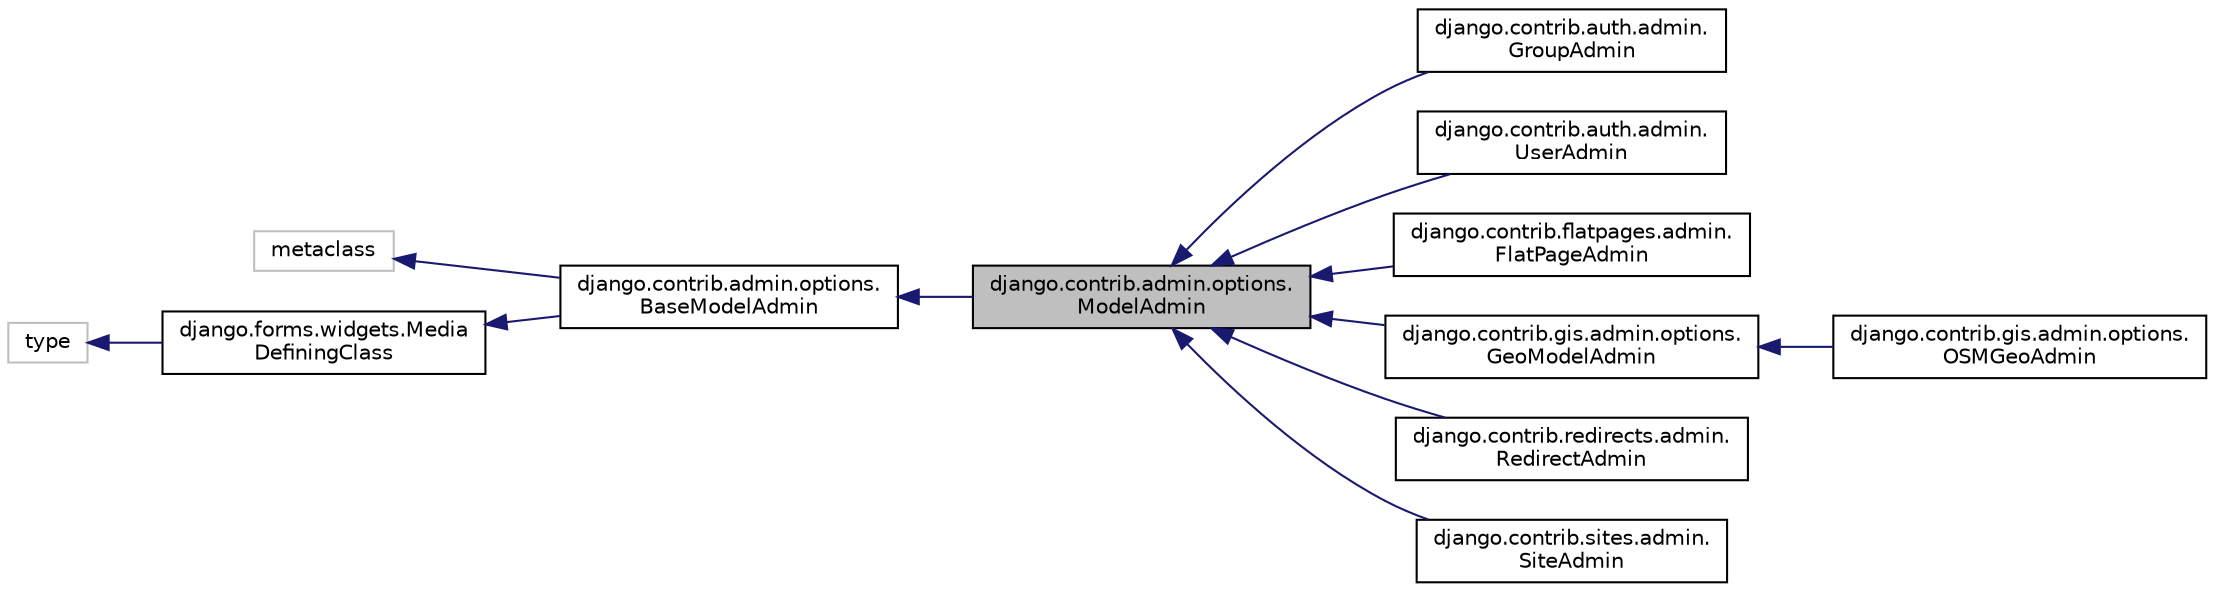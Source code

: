 digraph "django.contrib.admin.options.ModelAdmin"
{
 // LATEX_PDF_SIZE
  edge [fontname="Helvetica",fontsize="10",labelfontname="Helvetica",labelfontsize="10"];
  node [fontname="Helvetica",fontsize="10",shape=record];
  rankdir="LR";
  Node1 [label="django.contrib.admin.options.\lModelAdmin",height=0.2,width=0.4,color="black", fillcolor="grey75", style="filled", fontcolor="black",tooltip=" "];
  Node2 -> Node1 [dir="back",color="midnightblue",fontsize="10",style="solid"];
  Node2 [label="django.contrib.admin.options.\lBaseModelAdmin",height=0.2,width=0.4,color="black", fillcolor="white", style="filled",URL="$classdjango_1_1contrib_1_1admin_1_1options_1_1_base_model_admin.html",tooltip=" "];
  Node3 -> Node2 [dir="back",color="midnightblue",fontsize="10",style="solid"];
  Node3 [label="metaclass",height=0.2,width=0.4,color="grey75", fillcolor="white", style="filled",tooltip=" "];
  Node4 -> Node2 [dir="back",color="midnightblue",fontsize="10",style="solid"];
  Node4 [label="django.forms.widgets.Media\lDefiningClass",height=0.2,width=0.4,color="black", fillcolor="white", style="filled",URL="$classdjango_1_1forms_1_1widgets_1_1_media_defining_class.html",tooltip=" "];
  Node5 -> Node4 [dir="back",color="midnightblue",fontsize="10",style="solid"];
  Node5 [label="type",height=0.2,width=0.4,color="grey75", fillcolor="white", style="filled",tooltip=" "];
  Node1 -> Node6 [dir="back",color="midnightblue",fontsize="10",style="solid"];
  Node6 [label="django.contrib.auth.admin.\lGroupAdmin",height=0.2,width=0.4,color="black", fillcolor="white", style="filled",URL="$classdjango_1_1contrib_1_1auth_1_1admin_1_1_group_admin.html",tooltip=" "];
  Node1 -> Node7 [dir="back",color="midnightblue",fontsize="10",style="solid"];
  Node7 [label="django.contrib.auth.admin.\lUserAdmin",height=0.2,width=0.4,color="black", fillcolor="white", style="filled",URL="$classdjango_1_1contrib_1_1auth_1_1admin_1_1_user_admin.html",tooltip=" "];
  Node1 -> Node8 [dir="back",color="midnightblue",fontsize="10",style="solid"];
  Node8 [label="django.contrib.flatpages.admin.\lFlatPageAdmin",height=0.2,width=0.4,color="black", fillcolor="white", style="filled",URL="$classdjango_1_1contrib_1_1flatpages_1_1admin_1_1_flat_page_admin.html",tooltip=" "];
  Node1 -> Node9 [dir="back",color="midnightblue",fontsize="10",style="solid"];
  Node9 [label="django.contrib.gis.admin.options.\lGeoModelAdmin",height=0.2,width=0.4,color="black", fillcolor="white", style="filled",URL="$classdjango_1_1contrib_1_1gis_1_1admin_1_1options_1_1_geo_model_admin.html",tooltip=" "];
  Node9 -> Node10 [dir="back",color="midnightblue",fontsize="10",style="solid"];
  Node10 [label="django.contrib.gis.admin.options.\lOSMGeoAdmin",height=0.2,width=0.4,color="black", fillcolor="white", style="filled",URL="$classdjango_1_1contrib_1_1gis_1_1admin_1_1options_1_1_o_s_m_geo_admin.html",tooltip=" "];
  Node1 -> Node11 [dir="back",color="midnightblue",fontsize="10",style="solid"];
  Node11 [label="django.contrib.redirects.admin.\lRedirectAdmin",height=0.2,width=0.4,color="black", fillcolor="white", style="filled",URL="$classdjango_1_1contrib_1_1redirects_1_1admin_1_1_redirect_admin.html",tooltip=" "];
  Node1 -> Node12 [dir="back",color="midnightblue",fontsize="10",style="solid"];
  Node12 [label="django.contrib.sites.admin.\lSiteAdmin",height=0.2,width=0.4,color="black", fillcolor="white", style="filled",URL="$classdjango_1_1contrib_1_1sites_1_1admin_1_1_site_admin.html",tooltip=" "];
}
